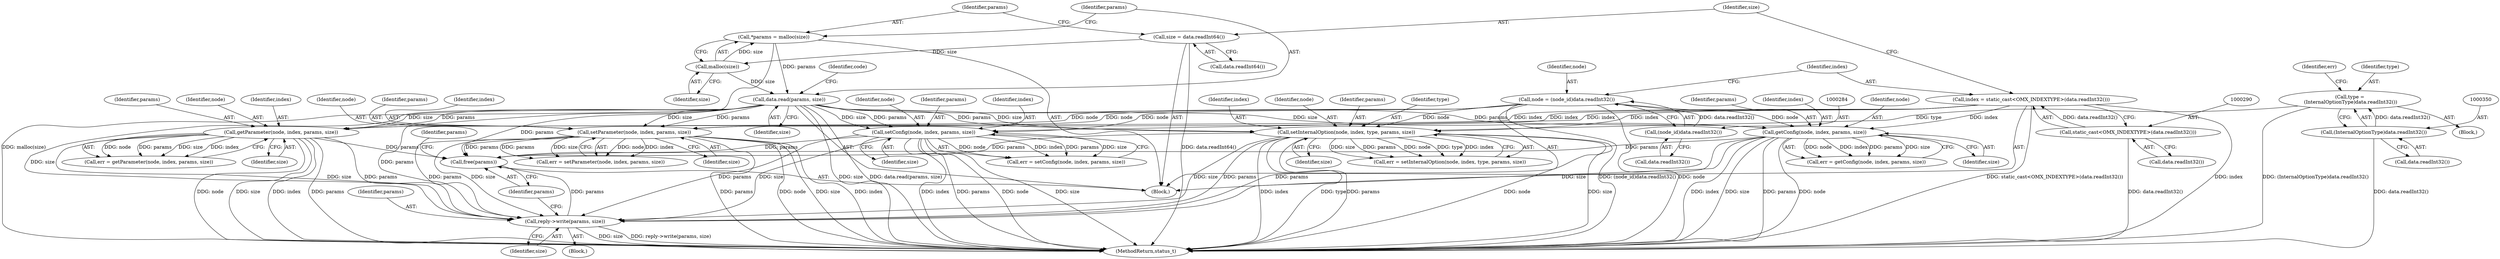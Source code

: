 digraph "0_Android_8d87321b704cb3f88e8cae668937d001fd63d5e3@API" {
"1000381" [label="(Call,free(params))"];
"1000329" [label="(Call,getConfig(node, index, params, size))"];
"1000281" [label="(Call,node = (node_id)data.readInt32())"];
"1000283" [label="(Call,(node_id)data.readInt32())"];
"1000287" [label="(Call,index = static_cast<OMX_INDEXTYPE>(data.readInt32()))"];
"1000289" [label="(Call,static_cast<OMX_INDEXTYPE>(data.readInt32()))"];
"1000301" [label="(Call,data.read(params, size))"];
"1000297" [label="(Call,*params = malloc(size))"];
"1000299" [label="(Call,malloc(size))"];
"1000293" [label="(Call,size = data.readInt64())"];
"1000378" [label="(Call,reply->write(params, size))"];
"1000354" [label="(Call,setInternalOption(node, index, type, params, size))"];
"1000347" [label="(Call,type =\n (InternalOptionType)data.readInt32())"];
"1000349" [label="(Call,(InternalOptionType)data.readInt32())"];
"1000320" [label="(Call,setParameter(node, index, params, size))"];
"1000311" [label="(Call,getParameter(node, index, params, size))"];
"1000338" [label="(Call,setConfig(node, index, params, size))"];
"1000285" [label="(Call,data.readInt32())"];
"1000331" [label="(Identifier,index)"];
"1001207" [label="(MethodReturn,status_t)"];
"1000301" [label="(Call,data.read(params, size))"];
"1000347" [label="(Call,type =\n (InternalOptionType)data.readInt32())"];
"1000354" [label="(Call,setInternalOption(node, index, type, params, size))"];
"1000379" [label="(Identifier,params)"];
"1000359" [label="(Identifier,size)"];
"1000320" [label="(Call,setParameter(node, index, params, size))"];
"1000345" [label="(Block,)"];
"1000281" [label="(Call,node = (node_id)data.readInt32())"];
"1000358" [label="(Identifier,params)"];
"1000324" [label="(Identifier,size)"];
"1000342" [label="(Identifier,size)"];
"1000298" [label="(Identifier,params)"];
"1000351" [label="(Call,data.readInt32())"];
"1000297" [label="(Call,*params = malloc(size))"];
"1000377" [label="(Block,)"];
"1000318" [label="(Call,err = setParameter(node, index, params, size))"];
"1000378" [label="(Call,reply->write(params, size))"];
"1000311" [label="(Call,getParameter(node, index, params, size))"];
"1000288" [label="(Identifier,index)"];
"1000303" [label="(Identifier,size)"];
"1000283" [label="(Call,(node_id)data.readInt32())"];
"1000295" [label="(Call,data.readInt64())"];
"1000315" [label="(Identifier,size)"];
"1000336" [label="(Call,err = setConfig(node, index, params, size))"];
"1000291" [label="(Call,data.readInt32())"];
"1000287" [label="(Call,index = static_cast<OMX_INDEXTYPE>(data.readInt32()))"];
"1000348" [label="(Identifier,type)"];
"1000275" [label="(Block,)"];
"1000329" [label="(Call,getConfig(node, index, params, size))"];
"1000309" [label="(Call,err = getParameter(node, index, params, size))"];
"1000340" [label="(Identifier,index)"];
"1000380" [label="(Identifier,size)"];
"1000357" [label="(Identifier,type)"];
"1000353" [label="(Identifier,err)"];
"1000327" [label="(Call,err = getConfig(node, index, params, size))"];
"1000293" [label="(Call,size = data.readInt64())"];
"1000384" [label="(Identifier,params)"];
"1000339" [label="(Identifier,node)"];
"1000306" [label="(Identifier,code)"];
"1000321" [label="(Identifier,node)"];
"1000300" [label="(Identifier,size)"];
"1000349" [label="(Call,(InternalOptionType)data.readInt32())"];
"1000323" [label="(Identifier,params)"];
"1000314" [label="(Identifier,params)"];
"1000312" [label="(Identifier,node)"];
"1000356" [label="(Identifier,index)"];
"1000341" [label="(Identifier,params)"];
"1000322" [label="(Identifier,index)"];
"1000355" [label="(Identifier,node)"];
"1000313" [label="(Identifier,index)"];
"1000302" [label="(Identifier,params)"];
"1000338" [label="(Call,setConfig(node, index, params, size))"];
"1000381" [label="(Call,free(params))"];
"1000289" [label="(Call,static_cast<OMX_INDEXTYPE>(data.readInt32()))"];
"1000294" [label="(Identifier,size)"];
"1000382" [label="(Identifier,params)"];
"1000299" [label="(Call,malloc(size))"];
"1000352" [label="(Call,err = setInternalOption(node, index, type, params, size))"];
"1000330" [label="(Identifier,node)"];
"1000332" [label="(Identifier,params)"];
"1000333" [label="(Identifier,size)"];
"1000282" [label="(Identifier,node)"];
"1000381" -> "1000275"  [label="AST: "];
"1000381" -> "1000382"  [label="CFG: "];
"1000382" -> "1000381"  [label="AST: "];
"1000384" -> "1000381"  [label="CFG: "];
"1000329" -> "1000381"  [label="DDG: params"];
"1000378" -> "1000381"  [label="DDG: params"];
"1000354" -> "1000381"  [label="DDG: params"];
"1000301" -> "1000381"  [label="DDG: params"];
"1000320" -> "1000381"  [label="DDG: params"];
"1000311" -> "1000381"  [label="DDG: params"];
"1000338" -> "1000381"  [label="DDG: params"];
"1000329" -> "1000327"  [label="AST: "];
"1000329" -> "1000333"  [label="CFG: "];
"1000330" -> "1000329"  [label="AST: "];
"1000331" -> "1000329"  [label="AST: "];
"1000332" -> "1000329"  [label="AST: "];
"1000333" -> "1000329"  [label="AST: "];
"1000327" -> "1000329"  [label="CFG: "];
"1000329" -> "1001207"  [label="DDG: index"];
"1000329" -> "1001207"  [label="DDG: size"];
"1000329" -> "1001207"  [label="DDG: params"];
"1000329" -> "1001207"  [label="DDG: node"];
"1000329" -> "1000327"  [label="DDG: node"];
"1000329" -> "1000327"  [label="DDG: index"];
"1000329" -> "1000327"  [label="DDG: params"];
"1000329" -> "1000327"  [label="DDG: size"];
"1000281" -> "1000329"  [label="DDG: node"];
"1000287" -> "1000329"  [label="DDG: index"];
"1000301" -> "1000329"  [label="DDG: params"];
"1000301" -> "1000329"  [label="DDG: size"];
"1000329" -> "1000378"  [label="DDG: params"];
"1000329" -> "1000378"  [label="DDG: size"];
"1000281" -> "1000275"  [label="AST: "];
"1000281" -> "1000283"  [label="CFG: "];
"1000282" -> "1000281"  [label="AST: "];
"1000283" -> "1000281"  [label="AST: "];
"1000288" -> "1000281"  [label="CFG: "];
"1000281" -> "1001207"  [label="DDG: node"];
"1000281" -> "1001207"  [label="DDG: (node_id)data.readInt32()"];
"1000283" -> "1000281"  [label="DDG: data.readInt32()"];
"1000281" -> "1000311"  [label="DDG: node"];
"1000281" -> "1000320"  [label="DDG: node"];
"1000281" -> "1000338"  [label="DDG: node"];
"1000281" -> "1000354"  [label="DDG: node"];
"1000283" -> "1000285"  [label="CFG: "];
"1000284" -> "1000283"  [label="AST: "];
"1000285" -> "1000283"  [label="AST: "];
"1000287" -> "1000275"  [label="AST: "];
"1000287" -> "1000289"  [label="CFG: "];
"1000288" -> "1000287"  [label="AST: "];
"1000289" -> "1000287"  [label="AST: "];
"1000294" -> "1000287"  [label="CFG: "];
"1000287" -> "1001207"  [label="DDG: static_cast<OMX_INDEXTYPE>(data.readInt32())"];
"1000287" -> "1001207"  [label="DDG: index"];
"1000289" -> "1000287"  [label="DDG: data.readInt32()"];
"1000287" -> "1000311"  [label="DDG: index"];
"1000287" -> "1000320"  [label="DDG: index"];
"1000287" -> "1000338"  [label="DDG: index"];
"1000287" -> "1000354"  [label="DDG: index"];
"1000289" -> "1000291"  [label="CFG: "];
"1000290" -> "1000289"  [label="AST: "];
"1000291" -> "1000289"  [label="AST: "];
"1000289" -> "1001207"  [label="DDG: data.readInt32()"];
"1000301" -> "1000275"  [label="AST: "];
"1000301" -> "1000303"  [label="CFG: "];
"1000302" -> "1000301"  [label="AST: "];
"1000303" -> "1000301"  [label="AST: "];
"1000306" -> "1000301"  [label="CFG: "];
"1000301" -> "1001207"  [label="DDG: size"];
"1000301" -> "1001207"  [label="DDG: data.read(params, size)"];
"1000297" -> "1000301"  [label="DDG: params"];
"1000299" -> "1000301"  [label="DDG: size"];
"1000301" -> "1000311"  [label="DDG: params"];
"1000301" -> "1000311"  [label="DDG: size"];
"1000301" -> "1000320"  [label="DDG: params"];
"1000301" -> "1000320"  [label="DDG: size"];
"1000301" -> "1000338"  [label="DDG: params"];
"1000301" -> "1000338"  [label="DDG: size"];
"1000301" -> "1000354"  [label="DDG: params"];
"1000301" -> "1000354"  [label="DDG: size"];
"1000301" -> "1000378"  [label="DDG: params"];
"1000301" -> "1000378"  [label="DDG: size"];
"1000297" -> "1000275"  [label="AST: "];
"1000297" -> "1000299"  [label="CFG: "];
"1000298" -> "1000297"  [label="AST: "];
"1000299" -> "1000297"  [label="AST: "];
"1000302" -> "1000297"  [label="CFG: "];
"1000297" -> "1001207"  [label="DDG: malloc(size)"];
"1000299" -> "1000297"  [label="DDG: size"];
"1000299" -> "1000300"  [label="CFG: "];
"1000300" -> "1000299"  [label="AST: "];
"1000293" -> "1000299"  [label="DDG: size"];
"1000293" -> "1000275"  [label="AST: "];
"1000293" -> "1000295"  [label="CFG: "];
"1000294" -> "1000293"  [label="AST: "];
"1000295" -> "1000293"  [label="AST: "];
"1000298" -> "1000293"  [label="CFG: "];
"1000293" -> "1001207"  [label="DDG: data.readInt64()"];
"1000378" -> "1000377"  [label="AST: "];
"1000378" -> "1000380"  [label="CFG: "];
"1000379" -> "1000378"  [label="AST: "];
"1000380" -> "1000378"  [label="AST: "];
"1000382" -> "1000378"  [label="CFG: "];
"1000378" -> "1001207"  [label="DDG: size"];
"1000378" -> "1001207"  [label="DDG: reply->write(params, size)"];
"1000354" -> "1000378"  [label="DDG: params"];
"1000354" -> "1000378"  [label="DDG: size"];
"1000320" -> "1000378"  [label="DDG: params"];
"1000320" -> "1000378"  [label="DDG: size"];
"1000311" -> "1000378"  [label="DDG: params"];
"1000311" -> "1000378"  [label="DDG: size"];
"1000338" -> "1000378"  [label="DDG: params"];
"1000338" -> "1000378"  [label="DDG: size"];
"1000354" -> "1000352"  [label="AST: "];
"1000354" -> "1000359"  [label="CFG: "];
"1000355" -> "1000354"  [label="AST: "];
"1000356" -> "1000354"  [label="AST: "];
"1000357" -> "1000354"  [label="AST: "];
"1000358" -> "1000354"  [label="AST: "];
"1000359" -> "1000354"  [label="AST: "];
"1000352" -> "1000354"  [label="CFG: "];
"1000354" -> "1001207"  [label="DDG: index"];
"1000354" -> "1001207"  [label="DDG: type"];
"1000354" -> "1001207"  [label="DDG: params"];
"1000354" -> "1001207"  [label="DDG: node"];
"1000354" -> "1001207"  [label="DDG: size"];
"1000354" -> "1000352"  [label="DDG: size"];
"1000354" -> "1000352"  [label="DDG: params"];
"1000354" -> "1000352"  [label="DDG: node"];
"1000354" -> "1000352"  [label="DDG: type"];
"1000354" -> "1000352"  [label="DDG: index"];
"1000347" -> "1000354"  [label="DDG: type"];
"1000347" -> "1000345"  [label="AST: "];
"1000347" -> "1000349"  [label="CFG: "];
"1000348" -> "1000347"  [label="AST: "];
"1000349" -> "1000347"  [label="AST: "];
"1000353" -> "1000347"  [label="CFG: "];
"1000347" -> "1001207"  [label="DDG: (InternalOptionType)data.readInt32()"];
"1000349" -> "1000347"  [label="DDG: data.readInt32()"];
"1000349" -> "1000351"  [label="CFG: "];
"1000350" -> "1000349"  [label="AST: "];
"1000351" -> "1000349"  [label="AST: "];
"1000349" -> "1001207"  [label="DDG: data.readInt32()"];
"1000320" -> "1000318"  [label="AST: "];
"1000320" -> "1000324"  [label="CFG: "];
"1000321" -> "1000320"  [label="AST: "];
"1000322" -> "1000320"  [label="AST: "];
"1000323" -> "1000320"  [label="AST: "];
"1000324" -> "1000320"  [label="AST: "];
"1000318" -> "1000320"  [label="CFG: "];
"1000320" -> "1001207"  [label="DDG: size"];
"1000320" -> "1001207"  [label="DDG: index"];
"1000320" -> "1001207"  [label="DDG: params"];
"1000320" -> "1001207"  [label="DDG: node"];
"1000320" -> "1000318"  [label="DDG: node"];
"1000320" -> "1000318"  [label="DDG: index"];
"1000320" -> "1000318"  [label="DDG: params"];
"1000320" -> "1000318"  [label="DDG: size"];
"1000311" -> "1000309"  [label="AST: "];
"1000311" -> "1000315"  [label="CFG: "];
"1000312" -> "1000311"  [label="AST: "];
"1000313" -> "1000311"  [label="AST: "];
"1000314" -> "1000311"  [label="AST: "];
"1000315" -> "1000311"  [label="AST: "];
"1000309" -> "1000311"  [label="CFG: "];
"1000311" -> "1001207"  [label="DDG: node"];
"1000311" -> "1001207"  [label="DDG: size"];
"1000311" -> "1001207"  [label="DDG: index"];
"1000311" -> "1001207"  [label="DDG: params"];
"1000311" -> "1000309"  [label="DDG: node"];
"1000311" -> "1000309"  [label="DDG: index"];
"1000311" -> "1000309"  [label="DDG: params"];
"1000311" -> "1000309"  [label="DDG: size"];
"1000338" -> "1000336"  [label="AST: "];
"1000338" -> "1000342"  [label="CFG: "];
"1000339" -> "1000338"  [label="AST: "];
"1000340" -> "1000338"  [label="AST: "];
"1000341" -> "1000338"  [label="AST: "];
"1000342" -> "1000338"  [label="AST: "];
"1000336" -> "1000338"  [label="CFG: "];
"1000338" -> "1001207"  [label="DDG: node"];
"1000338" -> "1001207"  [label="DDG: size"];
"1000338" -> "1001207"  [label="DDG: index"];
"1000338" -> "1001207"  [label="DDG: params"];
"1000338" -> "1000336"  [label="DDG: node"];
"1000338" -> "1000336"  [label="DDG: index"];
"1000338" -> "1000336"  [label="DDG: params"];
"1000338" -> "1000336"  [label="DDG: size"];
}
